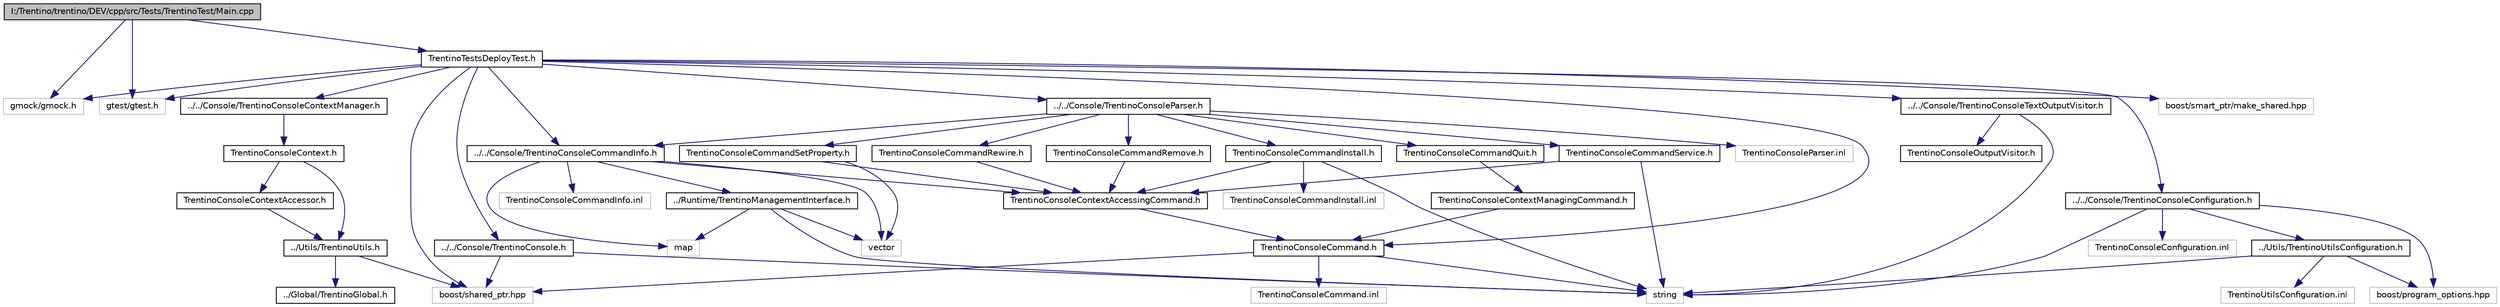 digraph G
{
  edge [fontname="Helvetica",fontsize="10",labelfontname="Helvetica",labelfontsize="10"];
  node [fontname="Helvetica",fontsize="10",shape=record];
  Node1 [label="I:/Trentino/trentino/DEV/cpp/src/Tests/TrentinoTest/Main.cpp",height=0.2,width=0.4,color="black", fillcolor="grey75", style="filled" fontcolor="black"];
  Node1 -> Node2 [color="midnightblue",fontsize="10",style="solid",fontname="Helvetica"];
  Node2 [label="gmock/gmock.h",height=0.2,width=0.4,color="grey75", fillcolor="white", style="filled"];
  Node1 -> Node3 [color="midnightblue",fontsize="10",style="solid",fontname="Helvetica"];
  Node3 [label="gtest/gtest.h",height=0.2,width=0.4,color="grey75", fillcolor="white", style="filled"];
  Node1 -> Node4 [color="midnightblue",fontsize="10",style="solid",fontname="Helvetica"];
  Node4 [label="TrentinoTestsDeployTest.h",height=0.2,width=0.4,color="black", fillcolor="white", style="filled",URL="$_trentino_tests_deploy_test_8h.html"];
  Node4 -> Node5 [color="midnightblue",fontsize="10",style="solid",fontname="Helvetica"];
  Node5 [label="boost/shared_ptr.hpp",height=0.2,width=0.4,color="grey75", fillcolor="white", style="filled"];
  Node4 -> Node6 [color="midnightblue",fontsize="10",style="solid",fontname="Helvetica"];
  Node6 [label="boost/smart_ptr/make_shared.hpp",height=0.2,width=0.4,color="grey75", fillcolor="white", style="filled"];
  Node4 -> Node2 [color="midnightblue",fontsize="10",style="solid",fontname="Helvetica"];
  Node4 -> Node3 [color="midnightblue",fontsize="10",style="solid",fontname="Helvetica"];
  Node4 -> Node7 [color="midnightblue",fontsize="10",style="solid",fontname="Helvetica"];
  Node7 [label="../../Console/TrentinoConsoleCommandInfo.h",height=0.2,width=0.4,color="black", fillcolor="white", style="filled",URL="$_trentino_console_command_info_8h.html"];
  Node7 -> Node8 [color="midnightblue",fontsize="10",style="solid",fontname="Helvetica"];
  Node8 [label="TrentinoConsoleContextAccessingCommand.h",height=0.2,width=0.4,color="black", fillcolor="white", style="filled",URL="$_trentino_console_context_accessing_command_8h.html"];
  Node8 -> Node9 [color="midnightblue",fontsize="10",style="solid",fontname="Helvetica"];
  Node9 [label="TrentinoConsoleCommand.h",height=0.2,width=0.4,color="black", fillcolor="white", style="filled",URL="$_trentino_console_command_8h.html"];
  Node9 -> Node5 [color="midnightblue",fontsize="10",style="solid",fontname="Helvetica"];
  Node9 -> Node10 [color="midnightblue",fontsize="10",style="solid",fontname="Helvetica"];
  Node10 [label="string",height=0.2,width=0.4,color="grey75", fillcolor="white", style="filled"];
  Node9 -> Node11 [color="midnightblue",fontsize="10",style="solid",fontname="Helvetica"];
  Node11 [label="TrentinoConsoleCommand.inl",height=0.2,width=0.4,color="grey75", fillcolor="white", style="filled"];
  Node7 -> Node12 [color="midnightblue",fontsize="10",style="solid",fontname="Helvetica"];
  Node12 [label="map",height=0.2,width=0.4,color="grey75", fillcolor="white", style="filled"];
  Node7 -> Node13 [color="midnightblue",fontsize="10",style="solid",fontname="Helvetica"];
  Node13 [label="vector",height=0.2,width=0.4,color="grey75", fillcolor="white", style="filled"];
  Node7 -> Node14 [color="midnightblue",fontsize="10",style="solid",fontname="Helvetica"];
  Node14 [label="../Runtime/TrentinoManagementInterface.h",height=0.2,width=0.4,color="black", fillcolor="white", style="filled",URL="$_trentino_management_interface_8h.html"];
  Node14 -> Node12 [color="midnightblue",fontsize="10",style="solid",fontname="Helvetica"];
  Node14 -> Node10 [color="midnightblue",fontsize="10",style="solid",fontname="Helvetica"];
  Node14 -> Node13 [color="midnightblue",fontsize="10",style="solid",fontname="Helvetica"];
  Node7 -> Node15 [color="midnightblue",fontsize="10",style="solid",fontname="Helvetica"];
  Node15 [label="TrentinoConsoleCommandInfo.inl",height=0.2,width=0.4,color="grey75", fillcolor="white", style="filled"];
  Node4 -> Node16 [color="midnightblue",fontsize="10",style="solid",fontname="Helvetica"];
  Node16 [label="../../Console/TrentinoConsoleContextManager.h",height=0.2,width=0.4,color="black", fillcolor="white", style="filled",URL="$_trentino_console_context_manager_8h.html"];
  Node16 -> Node17 [color="midnightblue",fontsize="10",style="solid",fontname="Helvetica"];
  Node17 [label="TrentinoConsoleContext.h",height=0.2,width=0.4,color="black", fillcolor="white", style="filled",URL="$_trentino_console_context_8h.html"];
  Node17 -> Node18 [color="midnightblue",fontsize="10",style="solid",fontname="Helvetica"];
  Node18 [label="TrentinoConsoleContextAccessor.h",height=0.2,width=0.4,color="black", fillcolor="white", style="filled",URL="$_trentino_console_context_accessor_8h.html"];
  Node18 -> Node19 [color="midnightblue",fontsize="10",style="solid",fontname="Helvetica"];
  Node19 [label="../Utils/TrentinoUtils.h",height=0.2,width=0.4,color="black", fillcolor="white", style="filled",URL="$_trentino_utils_8h.html"];
  Node19 -> Node5 [color="midnightblue",fontsize="10",style="solid",fontname="Helvetica"];
  Node19 -> Node20 [color="midnightblue",fontsize="10",style="solid",fontname="Helvetica"];
  Node20 [label="../Global/TrentinoGlobal.h",height=0.2,width=0.4,color="black", fillcolor="white", style="filled",URL="$_trentino_global_8h.html"];
  Node17 -> Node19 [color="midnightblue",fontsize="10",style="solid",fontname="Helvetica"];
  Node4 -> Node21 [color="midnightblue",fontsize="10",style="solid",fontname="Helvetica"];
  Node21 [label="../../Console/TrentinoConsole.h",height=0.2,width=0.4,color="black", fillcolor="white", style="filled",URL="$_trentino_console_8h.html"];
  Node21 -> Node10 [color="midnightblue",fontsize="10",style="solid",fontname="Helvetica"];
  Node21 -> Node5 [color="midnightblue",fontsize="10",style="solid",fontname="Helvetica"];
  Node4 -> Node22 [color="midnightblue",fontsize="10",style="solid",fontname="Helvetica"];
  Node22 [label="../../Console/TrentinoConsoleTextOutputVisitor.h",height=0.2,width=0.4,color="black", fillcolor="white", style="filled",URL="$_trentino_console_text_output_visitor_8h.html"];
  Node22 -> Node23 [color="midnightblue",fontsize="10",style="solid",fontname="Helvetica"];
  Node23 [label="TrentinoConsoleOutputVisitor.h",height=0.2,width=0.4,color="black", fillcolor="white", style="filled",URL="$_trentino_console_output_visitor_8h.html"];
  Node22 -> Node10 [color="midnightblue",fontsize="10",style="solid",fontname="Helvetica"];
  Node4 -> Node9 [color="midnightblue",fontsize="10",style="solid",fontname="Helvetica"];
  Node4 -> Node24 [color="midnightblue",fontsize="10",style="solid",fontname="Helvetica"];
  Node24 [label="../../Console/TrentinoConsoleParser.h",height=0.2,width=0.4,color="black", fillcolor="white", style="filled",URL="$_trentino_console_parser_8h.html"];
  Node24 -> Node7 [color="midnightblue",fontsize="10",style="solid",fontname="Helvetica"];
  Node24 -> Node25 [color="midnightblue",fontsize="10",style="solid",fontname="Helvetica"];
  Node25 [label="TrentinoConsoleCommandInstall.h",height=0.2,width=0.4,color="black", fillcolor="white", style="filled",URL="$_trentino_console_command_install_8h.html"];
  Node25 -> Node8 [color="midnightblue",fontsize="10",style="solid",fontname="Helvetica"];
  Node25 -> Node10 [color="midnightblue",fontsize="10",style="solid",fontname="Helvetica"];
  Node25 -> Node26 [color="midnightblue",fontsize="10",style="solid",fontname="Helvetica"];
  Node26 [label="TrentinoConsoleCommandInstall.inl",height=0.2,width=0.4,color="grey75", fillcolor="white", style="filled"];
  Node24 -> Node27 [color="midnightblue",fontsize="10",style="solid",fontname="Helvetica"];
  Node27 [label="TrentinoConsoleCommandQuit.h",height=0.2,width=0.4,color="black", fillcolor="white", style="filled",URL="$_trentino_console_command_quit_8h.html"];
  Node27 -> Node28 [color="midnightblue",fontsize="10",style="solid",fontname="Helvetica"];
  Node28 [label="TrentinoConsoleContextManagingCommand.h",height=0.2,width=0.4,color="black", fillcolor="white", style="filled",URL="$_trentino_console_context_managing_command_8h.html"];
  Node28 -> Node9 [color="midnightblue",fontsize="10",style="solid",fontname="Helvetica"];
  Node24 -> Node29 [color="midnightblue",fontsize="10",style="solid",fontname="Helvetica"];
  Node29 [label="TrentinoConsoleCommandRemove.h",height=0.2,width=0.4,color="black", fillcolor="white", style="filled",URL="$_trentino_console_command_remove_8h.html"];
  Node29 -> Node8 [color="midnightblue",fontsize="10",style="solid",fontname="Helvetica"];
  Node24 -> Node30 [color="midnightblue",fontsize="10",style="solid",fontname="Helvetica"];
  Node30 [label="TrentinoConsoleCommandRewire.h",height=0.2,width=0.4,color="black", fillcolor="white", style="filled",URL="$_trentino_console_command_rewire_8h.html"];
  Node30 -> Node8 [color="midnightblue",fontsize="10",style="solid",fontname="Helvetica"];
  Node24 -> Node31 [color="midnightblue",fontsize="10",style="solid",fontname="Helvetica"];
  Node31 [label="TrentinoConsoleCommandService.h",height=0.2,width=0.4,color="black", fillcolor="white", style="filled",URL="$_trentino_console_command_service_8h.html"];
  Node31 -> Node8 [color="midnightblue",fontsize="10",style="solid",fontname="Helvetica"];
  Node31 -> Node10 [color="midnightblue",fontsize="10",style="solid",fontname="Helvetica"];
  Node24 -> Node32 [color="midnightblue",fontsize="10",style="solid",fontname="Helvetica"];
  Node32 [label="TrentinoConsoleCommandSetProperty.h",height=0.2,width=0.4,color="black", fillcolor="white", style="filled",URL="$_trentino_console_command_set_property_8h.html"];
  Node32 -> Node8 [color="midnightblue",fontsize="10",style="solid",fontname="Helvetica"];
  Node32 -> Node13 [color="midnightblue",fontsize="10",style="solid",fontname="Helvetica"];
  Node24 -> Node33 [color="midnightblue",fontsize="10",style="solid",fontname="Helvetica"];
  Node33 [label="TrentinoConsoleParser.inl",height=0.2,width=0.4,color="grey75", fillcolor="white", style="filled"];
  Node4 -> Node34 [color="midnightblue",fontsize="10",style="solid",fontname="Helvetica"];
  Node34 [label="../../Console/TrentinoConsoleConfiguration.h",height=0.2,width=0.4,color="black", fillcolor="white", style="filled",URL="$_trentino_console_configuration_8h.html"];
  Node34 -> Node10 [color="midnightblue",fontsize="10",style="solid",fontname="Helvetica"];
  Node34 -> Node35 [color="midnightblue",fontsize="10",style="solid",fontname="Helvetica"];
  Node35 [label="../Utils/TrentinoUtilsConfiguration.h",height=0.2,width=0.4,color="black", fillcolor="white", style="filled",URL="$_trentino_utils_configuration_8h.html"];
  Node35 -> Node10 [color="midnightblue",fontsize="10",style="solid",fontname="Helvetica"];
  Node35 -> Node36 [color="midnightblue",fontsize="10",style="solid",fontname="Helvetica"];
  Node36 [label="boost/program_options.hpp",height=0.2,width=0.4,color="grey75", fillcolor="white", style="filled"];
  Node35 -> Node37 [color="midnightblue",fontsize="10",style="solid",fontname="Helvetica"];
  Node37 [label="TrentinoUtilsConfiguration.inl",height=0.2,width=0.4,color="grey75", fillcolor="white", style="filled"];
  Node34 -> Node38 [color="midnightblue",fontsize="10",style="solid",fontname="Helvetica"];
  Node38 [label="TrentinoConsoleConfiguration.inl",height=0.2,width=0.4,color="grey75", fillcolor="white", style="filled"];
  Node34 -> Node36 [color="midnightblue",fontsize="10",style="solid",fontname="Helvetica"];
}
